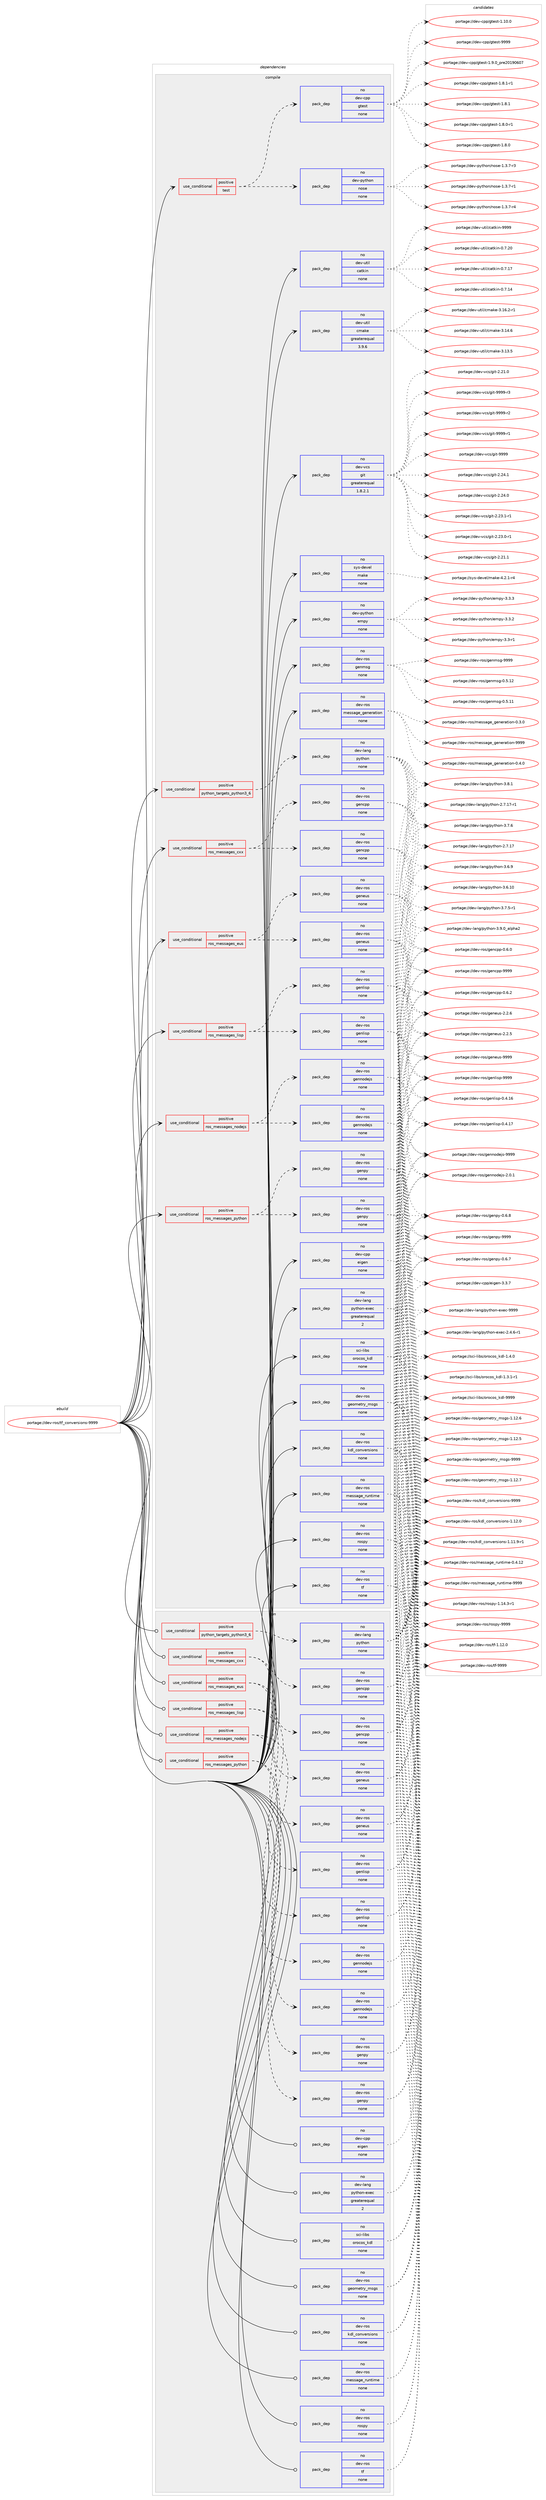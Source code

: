 digraph prolog {

# *************
# Graph options
# *************

newrank=true;
concentrate=true;
compound=true;
graph [rankdir=LR,fontname=Helvetica,fontsize=10,ranksep=1.5];#, ranksep=2.5, nodesep=0.2];
edge  [arrowhead=vee];
node  [fontname=Helvetica,fontsize=10];

# **********
# The ebuild
# **********

subgraph cluster_leftcol {
color=gray;
rank=same;
label=<<i>ebuild</i>>;
id [label="portage://dev-ros/tf_conversions-9999", color=red, width=4, href="../dev-ros/tf_conversions-9999.svg"];
}

# ****************
# The dependencies
# ****************

subgraph cluster_midcol {
color=gray;
label=<<i>dependencies</i>>;
subgraph cluster_compile {
fillcolor="#eeeeee";
style=filled;
label=<<i>compile</i>>;
subgraph cond95712 {
dependency374717 [label=<<TABLE BORDER="0" CELLBORDER="1" CELLSPACING="0" CELLPADDING="4"><TR><TD ROWSPAN="3" CELLPADDING="10">use_conditional</TD></TR><TR><TD>positive</TD></TR><TR><TD>python_targets_python3_6</TD></TR></TABLE>>, shape=none, color=red];
subgraph pack274152 {
dependency374718 [label=<<TABLE BORDER="0" CELLBORDER="1" CELLSPACING="0" CELLPADDING="4" WIDTH="220"><TR><TD ROWSPAN="6" CELLPADDING="30">pack_dep</TD></TR><TR><TD WIDTH="110">no</TD></TR><TR><TD>dev-lang</TD></TR><TR><TD>python</TD></TR><TR><TD>none</TD></TR><TR><TD></TD></TR></TABLE>>, shape=none, color=blue];
}
dependency374717:e -> dependency374718:w [weight=20,style="dashed",arrowhead="vee"];
}
id:e -> dependency374717:w [weight=20,style="solid",arrowhead="vee"];
subgraph cond95713 {
dependency374719 [label=<<TABLE BORDER="0" CELLBORDER="1" CELLSPACING="0" CELLPADDING="4"><TR><TD ROWSPAN="3" CELLPADDING="10">use_conditional</TD></TR><TR><TD>positive</TD></TR><TR><TD>ros_messages_cxx</TD></TR></TABLE>>, shape=none, color=red];
subgraph pack274153 {
dependency374720 [label=<<TABLE BORDER="0" CELLBORDER="1" CELLSPACING="0" CELLPADDING="4" WIDTH="220"><TR><TD ROWSPAN="6" CELLPADDING="30">pack_dep</TD></TR><TR><TD WIDTH="110">no</TD></TR><TR><TD>dev-ros</TD></TR><TR><TD>gencpp</TD></TR><TR><TD>none</TD></TR><TR><TD></TD></TR></TABLE>>, shape=none, color=blue];
}
dependency374719:e -> dependency374720:w [weight=20,style="dashed",arrowhead="vee"];
subgraph pack274154 {
dependency374721 [label=<<TABLE BORDER="0" CELLBORDER="1" CELLSPACING="0" CELLPADDING="4" WIDTH="220"><TR><TD ROWSPAN="6" CELLPADDING="30">pack_dep</TD></TR><TR><TD WIDTH="110">no</TD></TR><TR><TD>dev-ros</TD></TR><TR><TD>gencpp</TD></TR><TR><TD>none</TD></TR><TR><TD></TD></TR></TABLE>>, shape=none, color=blue];
}
dependency374719:e -> dependency374721:w [weight=20,style="dashed",arrowhead="vee"];
}
id:e -> dependency374719:w [weight=20,style="solid",arrowhead="vee"];
subgraph cond95714 {
dependency374722 [label=<<TABLE BORDER="0" CELLBORDER="1" CELLSPACING="0" CELLPADDING="4"><TR><TD ROWSPAN="3" CELLPADDING="10">use_conditional</TD></TR><TR><TD>positive</TD></TR><TR><TD>ros_messages_eus</TD></TR></TABLE>>, shape=none, color=red];
subgraph pack274155 {
dependency374723 [label=<<TABLE BORDER="0" CELLBORDER="1" CELLSPACING="0" CELLPADDING="4" WIDTH="220"><TR><TD ROWSPAN="6" CELLPADDING="30">pack_dep</TD></TR><TR><TD WIDTH="110">no</TD></TR><TR><TD>dev-ros</TD></TR><TR><TD>geneus</TD></TR><TR><TD>none</TD></TR><TR><TD></TD></TR></TABLE>>, shape=none, color=blue];
}
dependency374722:e -> dependency374723:w [weight=20,style="dashed",arrowhead="vee"];
subgraph pack274156 {
dependency374724 [label=<<TABLE BORDER="0" CELLBORDER="1" CELLSPACING="0" CELLPADDING="4" WIDTH="220"><TR><TD ROWSPAN="6" CELLPADDING="30">pack_dep</TD></TR><TR><TD WIDTH="110">no</TD></TR><TR><TD>dev-ros</TD></TR><TR><TD>geneus</TD></TR><TR><TD>none</TD></TR><TR><TD></TD></TR></TABLE>>, shape=none, color=blue];
}
dependency374722:e -> dependency374724:w [weight=20,style="dashed",arrowhead="vee"];
}
id:e -> dependency374722:w [weight=20,style="solid",arrowhead="vee"];
subgraph cond95715 {
dependency374725 [label=<<TABLE BORDER="0" CELLBORDER="1" CELLSPACING="0" CELLPADDING="4"><TR><TD ROWSPAN="3" CELLPADDING="10">use_conditional</TD></TR><TR><TD>positive</TD></TR><TR><TD>ros_messages_lisp</TD></TR></TABLE>>, shape=none, color=red];
subgraph pack274157 {
dependency374726 [label=<<TABLE BORDER="0" CELLBORDER="1" CELLSPACING="0" CELLPADDING="4" WIDTH="220"><TR><TD ROWSPAN="6" CELLPADDING="30">pack_dep</TD></TR><TR><TD WIDTH="110">no</TD></TR><TR><TD>dev-ros</TD></TR><TR><TD>genlisp</TD></TR><TR><TD>none</TD></TR><TR><TD></TD></TR></TABLE>>, shape=none, color=blue];
}
dependency374725:e -> dependency374726:w [weight=20,style="dashed",arrowhead="vee"];
subgraph pack274158 {
dependency374727 [label=<<TABLE BORDER="0" CELLBORDER="1" CELLSPACING="0" CELLPADDING="4" WIDTH="220"><TR><TD ROWSPAN="6" CELLPADDING="30">pack_dep</TD></TR><TR><TD WIDTH="110">no</TD></TR><TR><TD>dev-ros</TD></TR><TR><TD>genlisp</TD></TR><TR><TD>none</TD></TR><TR><TD></TD></TR></TABLE>>, shape=none, color=blue];
}
dependency374725:e -> dependency374727:w [weight=20,style="dashed",arrowhead="vee"];
}
id:e -> dependency374725:w [weight=20,style="solid",arrowhead="vee"];
subgraph cond95716 {
dependency374728 [label=<<TABLE BORDER="0" CELLBORDER="1" CELLSPACING="0" CELLPADDING="4"><TR><TD ROWSPAN="3" CELLPADDING="10">use_conditional</TD></TR><TR><TD>positive</TD></TR><TR><TD>ros_messages_nodejs</TD></TR></TABLE>>, shape=none, color=red];
subgraph pack274159 {
dependency374729 [label=<<TABLE BORDER="0" CELLBORDER="1" CELLSPACING="0" CELLPADDING="4" WIDTH="220"><TR><TD ROWSPAN="6" CELLPADDING="30">pack_dep</TD></TR><TR><TD WIDTH="110">no</TD></TR><TR><TD>dev-ros</TD></TR><TR><TD>gennodejs</TD></TR><TR><TD>none</TD></TR><TR><TD></TD></TR></TABLE>>, shape=none, color=blue];
}
dependency374728:e -> dependency374729:w [weight=20,style="dashed",arrowhead="vee"];
subgraph pack274160 {
dependency374730 [label=<<TABLE BORDER="0" CELLBORDER="1" CELLSPACING="0" CELLPADDING="4" WIDTH="220"><TR><TD ROWSPAN="6" CELLPADDING="30">pack_dep</TD></TR><TR><TD WIDTH="110">no</TD></TR><TR><TD>dev-ros</TD></TR><TR><TD>gennodejs</TD></TR><TR><TD>none</TD></TR><TR><TD></TD></TR></TABLE>>, shape=none, color=blue];
}
dependency374728:e -> dependency374730:w [weight=20,style="dashed",arrowhead="vee"];
}
id:e -> dependency374728:w [weight=20,style="solid",arrowhead="vee"];
subgraph cond95717 {
dependency374731 [label=<<TABLE BORDER="0" CELLBORDER="1" CELLSPACING="0" CELLPADDING="4"><TR><TD ROWSPAN="3" CELLPADDING="10">use_conditional</TD></TR><TR><TD>positive</TD></TR><TR><TD>ros_messages_python</TD></TR></TABLE>>, shape=none, color=red];
subgraph pack274161 {
dependency374732 [label=<<TABLE BORDER="0" CELLBORDER="1" CELLSPACING="0" CELLPADDING="4" WIDTH="220"><TR><TD ROWSPAN="6" CELLPADDING="30">pack_dep</TD></TR><TR><TD WIDTH="110">no</TD></TR><TR><TD>dev-ros</TD></TR><TR><TD>genpy</TD></TR><TR><TD>none</TD></TR><TR><TD></TD></TR></TABLE>>, shape=none, color=blue];
}
dependency374731:e -> dependency374732:w [weight=20,style="dashed",arrowhead="vee"];
subgraph pack274162 {
dependency374733 [label=<<TABLE BORDER="0" CELLBORDER="1" CELLSPACING="0" CELLPADDING="4" WIDTH="220"><TR><TD ROWSPAN="6" CELLPADDING="30">pack_dep</TD></TR><TR><TD WIDTH="110">no</TD></TR><TR><TD>dev-ros</TD></TR><TR><TD>genpy</TD></TR><TR><TD>none</TD></TR><TR><TD></TD></TR></TABLE>>, shape=none, color=blue];
}
dependency374731:e -> dependency374733:w [weight=20,style="dashed",arrowhead="vee"];
}
id:e -> dependency374731:w [weight=20,style="solid",arrowhead="vee"];
subgraph cond95718 {
dependency374734 [label=<<TABLE BORDER="0" CELLBORDER="1" CELLSPACING="0" CELLPADDING="4"><TR><TD ROWSPAN="3" CELLPADDING="10">use_conditional</TD></TR><TR><TD>positive</TD></TR><TR><TD>test</TD></TR></TABLE>>, shape=none, color=red];
subgraph pack274163 {
dependency374735 [label=<<TABLE BORDER="0" CELLBORDER="1" CELLSPACING="0" CELLPADDING="4" WIDTH="220"><TR><TD ROWSPAN="6" CELLPADDING="30">pack_dep</TD></TR><TR><TD WIDTH="110">no</TD></TR><TR><TD>dev-cpp</TD></TR><TR><TD>gtest</TD></TR><TR><TD>none</TD></TR><TR><TD></TD></TR></TABLE>>, shape=none, color=blue];
}
dependency374734:e -> dependency374735:w [weight=20,style="dashed",arrowhead="vee"];
subgraph pack274164 {
dependency374736 [label=<<TABLE BORDER="0" CELLBORDER="1" CELLSPACING="0" CELLPADDING="4" WIDTH="220"><TR><TD ROWSPAN="6" CELLPADDING="30">pack_dep</TD></TR><TR><TD WIDTH="110">no</TD></TR><TR><TD>dev-python</TD></TR><TR><TD>nose</TD></TR><TR><TD>none</TD></TR><TR><TD></TD></TR></TABLE>>, shape=none, color=blue];
}
dependency374734:e -> dependency374736:w [weight=20,style="dashed",arrowhead="vee"];
}
id:e -> dependency374734:w [weight=20,style="solid",arrowhead="vee"];
subgraph pack274165 {
dependency374737 [label=<<TABLE BORDER="0" CELLBORDER="1" CELLSPACING="0" CELLPADDING="4" WIDTH="220"><TR><TD ROWSPAN="6" CELLPADDING="30">pack_dep</TD></TR><TR><TD WIDTH="110">no</TD></TR><TR><TD>dev-cpp</TD></TR><TR><TD>eigen</TD></TR><TR><TD>none</TD></TR><TR><TD></TD></TR></TABLE>>, shape=none, color=blue];
}
id:e -> dependency374737:w [weight=20,style="solid",arrowhead="vee"];
subgraph pack274166 {
dependency374738 [label=<<TABLE BORDER="0" CELLBORDER="1" CELLSPACING="0" CELLPADDING="4" WIDTH="220"><TR><TD ROWSPAN="6" CELLPADDING="30">pack_dep</TD></TR><TR><TD WIDTH="110">no</TD></TR><TR><TD>dev-lang</TD></TR><TR><TD>python-exec</TD></TR><TR><TD>greaterequal</TD></TR><TR><TD>2</TD></TR></TABLE>>, shape=none, color=blue];
}
id:e -> dependency374738:w [weight=20,style="solid",arrowhead="vee"];
subgraph pack274167 {
dependency374739 [label=<<TABLE BORDER="0" CELLBORDER="1" CELLSPACING="0" CELLPADDING="4" WIDTH="220"><TR><TD ROWSPAN="6" CELLPADDING="30">pack_dep</TD></TR><TR><TD WIDTH="110">no</TD></TR><TR><TD>dev-python</TD></TR><TR><TD>empy</TD></TR><TR><TD>none</TD></TR><TR><TD></TD></TR></TABLE>>, shape=none, color=blue];
}
id:e -> dependency374739:w [weight=20,style="solid",arrowhead="vee"];
subgraph pack274168 {
dependency374740 [label=<<TABLE BORDER="0" CELLBORDER="1" CELLSPACING="0" CELLPADDING="4" WIDTH="220"><TR><TD ROWSPAN="6" CELLPADDING="30">pack_dep</TD></TR><TR><TD WIDTH="110">no</TD></TR><TR><TD>dev-ros</TD></TR><TR><TD>genmsg</TD></TR><TR><TD>none</TD></TR><TR><TD></TD></TR></TABLE>>, shape=none, color=blue];
}
id:e -> dependency374740:w [weight=20,style="solid",arrowhead="vee"];
subgraph pack274169 {
dependency374741 [label=<<TABLE BORDER="0" CELLBORDER="1" CELLSPACING="0" CELLPADDING="4" WIDTH="220"><TR><TD ROWSPAN="6" CELLPADDING="30">pack_dep</TD></TR><TR><TD WIDTH="110">no</TD></TR><TR><TD>dev-ros</TD></TR><TR><TD>geometry_msgs</TD></TR><TR><TD>none</TD></TR><TR><TD></TD></TR></TABLE>>, shape=none, color=blue];
}
id:e -> dependency374741:w [weight=20,style="solid",arrowhead="vee"];
subgraph pack274170 {
dependency374742 [label=<<TABLE BORDER="0" CELLBORDER="1" CELLSPACING="0" CELLPADDING="4" WIDTH="220"><TR><TD ROWSPAN="6" CELLPADDING="30">pack_dep</TD></TR><TR><TD WIDTH="110">no</TD></TR><TR><TD>dev-ros</TD></TR><TR><TD>kdl_conversions</TD></TR><TR><TD>none</TD></TR><TR><TD></TD></TR></TABLE>>, shape=none, color=blue];
}
id:e -> dependency374742:w [weight=20,style="solid",arrowhead="vee"];
subgraph pack274171 {
dependency374743 [label=<<TABLE BORDER="0" CELLBORDER="1" CELLSPACING="0" CELLPADDING="4" WIDTH="220"><TR><TD ROWSPAN="6" CELLPADDING="30">pack_dep</TD></TR><TR><TD WIDTH="110">no</TD></TR><TR><TD>dev-ros</TD></TR><TR><TD>message_generation</TD></TR><TR><TD>none</TD></TR><TR><TD></TD></TR></TABLE>>, shape=none, color=blue];
}
id:e -> dependency374743:w [weight=20,style="solid",arrowhead="vee"];
subgraph pack274172 {
dependency374744 [label=<<TABLE BORDER="0" CELLBORDER="1" CELLSPACING="0" CELLPADDING="4" WIDTH="220"><TR><TD ROWSPAN="6" CELLPADDING="30">pack_dep</TD></TR><TR><TD WIDTH="110">no</TD></TR><TR><TD>dev-ros</TD></TR><TR><TD>message_runtime</TD></TR><TR><TD>none</TD></TR><TR><TD></TD></TR></TABLE>>, shape=none, color=blue];
}
id:e -> dependency374744:w [weight=20,style="solid",arrowhead="vee"];
subgraph pack274173 {
dependency374745 [label=<<TABLE BORDER="0" CELLBORDER="1" CELLSPACING="0" CELLPADDING="4" WIDTH="220"><TR><TD ROWSPAN="6" CELLPADDING="30">pack_dep</TD></TR><TR><TD WIDTH="110">no</TD></TR><TR><TD>dev-ros</TD></TR><TR><TD>rospy</TD></TR><TR><TD>none</TD></TR><TR><TD></TD></TR></TABLE>>, shape=none, color=blue];
}
id:e -> dependency374745:w [weight=20,style="solid",arrowhead="vee"];
subgraph pack274174 {
dependency374746 [label=<<TABLE BORDER="0" CELLBORDER="1" CELLSPACING="0" CELLPADDING="4" WIDTH="220"><TR><TD ROWSPAN="6" CELLPADDING="30">pack_dep</TD></TR><TR><TD WIDTH="110">no</TD></TR><TR><TD>dev-ros</TD></TR><TR><TD>tf</TD></TR><TR><TD>none</TD></TR><TR><TD></TD></TR></TABLE>>, shape=none, color=blue];
}
id:e -> dependency374746:w [weight=20,style="solid",arrowhead="vee"];
subgraph pack274175 {
dependency374747 [label=<<TABLE BORDER="0" CELLBORDER="1" CELLSPACING="0" CELLPADDING="4" WIDTH="220"><TR><TD ROWSPAN="6" CELLPADDING="30">pack_dep</TD></TR><TR><TD WIDTH="110">no</TD></TR><TR><TD>dev-util</TD></TR><TR><TD>catkin</TD></TR><TR><TD>none</TD></TR><TR><TD></TD></TR></TABLE>>, shape=none, color=blue];
}
id:e -> dependency374747:w [weight=20,style="solid",arrowhead="vee"];
subgraph pack274176 {
dependency374748 [label=<<TABLE BORDER="0" CELLBORDER="1" CELLSPACING="0" CELLPADDING="4" WIDTH="220"><TR><TD ROWSPAN="6" CELLPADDING="30">pack_dep</TD></TR><TR><TD WIDTH="110">no</TD></TR><TR><TD>dev-util</TD></TR><TR><TD>cmake</TD></TR><TR><TD>greaterequal</TD></TR><TR><TD>3.9.6</TD></TR></TABLE>>, shape=none, color=blue];
}
id:e -> dependency374748:w [weight=20,style="solid",arrowhead="vee"];
subgraph pack274177 {
dependency374749 [label=<<TABLE BORDER="0" CELLBORDER="1" CELLSPACING="0" CELLPADDING="4" WIDTH="220"><TR><TD ROWSPAN="6" CELLPADDING="30">pack_dep</TD></TR><TR><TD WIDTH="110">no</TD></TR><TR><TD>dev-vcs</TD></TR><TR><TD>git</TD></TR><TR><TD>greaterequal</TD></TR><TR><TD>1.8.2.1</TD></TR></TABLE>>, shape=none, color=blue];
}
id:e -> dependency374749:w [weight=20,style="solid",arrowhead="vee"];
subgraph pack274178 {
dependency374750 [label=<<TABLE BORDER="0" CELLBORDER="1" CELLSPACING="0" CELLPADDING="4" WIDTH="220"><TR><TD ROWSPAN="6" CELLPADDING="30">pack_dep</TD></TR><TR><TD WIDTH="110">no</TD></TR><TR><TD>sci-libs</TD></TR><TR><TD>orocos_kdl</TD></TR><TR><TD>none</TD></TR><TR><TD></TD></TR></TABLE>>, shape=none, color=blue];
}
id:e -> dependency374750:w [weight=20,style="solid",arrowhead="vee"];
subgraph pack274179 {
dependency374751 [label=<<TABLE BORDER="0" CELLBORDER="1" CELLSPACING="0" CELLPADDING="4" WIDTH="220"><TR><TD ROWSPAN="6" CELLPADDING="30">pack_dep</TD></TR><TR><TD WIDTH="110">no</TD></TR><TR><TD>sys-devel</TD></TR><TR><TD>make</TD></TR><TR><TD>none</TD></TR><TR><TD></TD></TR></TABLE>>, shape=none, color=blue];
}
id:e -> dependency374751:w [weight=20,style="solid",arrowhead="vee"];
}
subgraph cluster_compileandrun {
fillcolor="#eeeeee";
style=filled;
label=<<i>compile and run</i>>;
}
subgraph cluster_run {
fillcolor="#eeeeee";
style=filled;
label=<<i>run</i>>;
subgraph cond95719 {
dependency374752 [label=<<TABLE BORDER="0" CELLBORDER="1" CELLSPACING="0" CELLPADDING="4"><TR><TD ROWSPAN="3" CELLPADDING="10">use_conditional</TD></TR><TR><TD>positive</TD></TR><TR><TD>python_targets_python3_6</TD></TR></TABLE>>, shape=none, color=red];
subgraph pack274180 {
dependency374753 [label=<<TABLE BORDER="0" CELLBORDER="1" CELLSPACING="0" CELLPADDING="4" WIDTH="220"><TR><TD ROWSPAN="6" CELLPADDING="30">pack_dep</TD></TR><TR><TD WIDTH="110">no</TD></TR><TR><TD>dev-lang</TD></TR><TR><TD>python</TD></TR><TR><TD>none</TD></TR><TR><TD></TD></TR></TABLE>>, shape=none, color=blue];
}
dependency374752:e -> dependency374753:w [weight=20,style="dashed",arrowhead="vee"];
}
id:e -> dependency374752:w [weight=20,style="solid",arrowhead="odot"];
subgraph cond95720 {
dependency374754 [label=<<TABLE BORDER="0" CELLBORDER="1" CELLSPACING="0" CELLPADDING="4"><TR><TD ROWSPAN="3" CELLPADDING="10">use_conditional</TD></TR><TR><TD>positive</TD></TR><TR><TD>ros_messages_cxx</TD></TR></TABLE>>, shape=none, color=red];
subgraph pack274181 {
dependency374755 [label=<<TABLE BORDER="0" CELLBORDER="1" CELLSPACING="0" CELLPADDING="4" WIDTH="220"><TR><TD ROWSPAN="6" CELLPADDING="30">pack_dep</TD></TR><TR><TD WIDTH="110">no</TD></TR><TR><TD>dev-ros</TD></TR><TR><TD>gencpp</TD></TR><TR><TD>none</TD></TR><TR><TD></TD></TR></TABLE>>, shape=none, color=blue];
}
dependency374754:e -> dependency374755:w [weight=20,style="dashed",arrowhead="vee"];
subgraph pack274182 {
dependency374756 [label=<<TABLE BORDER="0" CELLBORDER="1" CELLSPACING="0" CELLPADDING="4" WIDTH="220"><TR><TD ROWSPAN="6" CELLPADDING="30">pack_dep</TD></TR><TR><TD WIDTH="110">no</TD></TR><TR><TD>dev-ros</TD></TR><TR><TD>gencpp</TD></TR><TR><TD>none</TD></TR><TR><TD></TD></TR></TABLE>>, shape=none, color=blue];
}
dependency374754:e -> dependency374756:w [weight=20,style="dashed",arrowhead="vee"];
}
id:e -> dependency374754:w [weight=20,style="solid",arrowhead="odot"];
subgraph cond95721 {
dependency374757 [label=<<TABLE BORDER="0" CELLBORDER="1" CELLSPACING="0" CELLPADDING="4"><TR><TD ROWSPAN="3" CELLPADDING="10">use_conditional</TD></TR><TR><TD>positive</TD></TR><TR><TD>ros_messages_eus</TD></TR></TABLE>>, shape=none, color=red];
subgraph pack274183 {
dependency374758 [label=<<TABLE BORDER="0" CELLBORDER="1" CELLSPACING="0" CELLPADDING="4" WIDTH="220"><TR><TD ROWSPAN="6" CELLPADDING="30">pack_dep</TD></TR><TR><TD WIDTH="110">no</TD></TR><TR><TD>dev-ros</TD></TR><TR><TD>geneus</TD></TR><TR><TD>none</TD></TR><TR><TD></TD></TR></TABLE>>, shape=none, color=blue];
}
dependency374757:e -> dependency374758:w [weight=20,style="dashed",arrowhead="vee"];
subgraph pack274184 {
dependency374759 [label=<<TABLE BORDER="0" CELLBORDER="1" CELLSPACING="0" CELLPADDING="4" WIDTH="220"><TR><TD ROWSPAN="6" CELLPADDING="30">pack_dep</TD></TR><TR><TD WIDTH="110">no</TD></TR><TR><TD>dev-ros</TD></TR><TR><TD>geneus</TD></TR><TR><TD>none</TD></TR><TR><TD></TD></TR></TABLE>>, shape=none, color=blue];
}
dependency374757:e -> dependency374759:w [weight=20,style="dashed",arrowhead="vee"];
}
id:e -> dependency374757:w [weight=20,style="solid",arrowhead="odot"];
subgraph cond95722 {
dependency374760 [label=<<TABLE BORDER="0" CELLBORDER="1" CELLSPACING="0" CELLPADDING="4"><TR><TD ROWSPAN="3" CELLPADDING="10">use_conditional</TD></TR><TR><TD>positive</TD></TR><TR><TD>ros_messages_lisp</TD></TR></TABLE>>, shape=none, color=red];
subgraph pack274185 {
dependency374761 [label=<<TABLE BORDER="0" CELLBORDER="1" CELLSPACING="0" CELLPADDING="4" WIDTH="220"><TR><TD ROWSPAN="6" CELLPADDING="30">pack_dep</TD></TR><TR><TD WIDTH="110">no</TD></TR><TR><TD>dev-ros</TD></TR><TR><TD>genlisp</TD></TR><TR><TD>none</TD></TR><TR><TD></TD></TR></TABLE>>, shape=none, color=blue];
}
dependency374760:e -> dependency374761:w [weight=20,style="dashed",arrowhead="vee"];
subgraph pack274186 {
dependency374762 [label=<<TABLE BORDER="0" CELLBORDER="1" CELLSPACING="0" CELLPADDING="4" WIDTH="220"><TR><TD ROWSPAN="6" CELLPADDING="30">pack_dep</TD></TR><TR><TD WIDTH="110">no</TD></TR><TR><TD>dev-ros</TD></TR><TR><TD>genlisp</TD></TR><TR><TD>none</TD></TR><TR><TD></TD></TR></TABLE>>, shape=none, color=blue];
}
dependency374760:e -> dependency374762:w [weight=20,style="dashed",arrowhead="vee"];
}
id:e -> dependency374760:w [weight=20,style="solid",arrowhead="odot"];
subgraph cond95723 {
dependency374763 [label=<<TABLE BORDER="0" CELLBORDER="1" CELLSPACING="0" CELLPADDING="4"><TR><TD ROWSPAN="3" CELLPADDING="10">use_conditional</TD></TR><TR><TD>positive</TD></TR><TR><TD>ros_messages_nodejs</TD></TR></TABLE>>, shape=none, color=red];
subgraph pack274187 {
dependency374764 [label=<<TABLE BORDER="0" CELLBORDER="1" CELLSPACING="0" CELLPADDING="4" WIDTH="220"><TR><TD ROWSPAN="6" CELLPADDING="30">pack_dep</TD></TR><TR><TD WIDTH="110">no</TD></TR><TR><TD>dev-ros</TD></TR><TR><TD>gennodejs</TD></TR><TR><TD>none</TD></TR><TR><TD></TD></TR></TABLE>>, shape=none, color=blue];
}
dependency374763:e -> dependency374764:w [weight=20,style="dashed",arrowhead="vee"];
subgraph pack274188 {
dependency374765 [label=<<TABLE BORDER="0" CELLBORDER="1" CELLSPACING="0" CELLPADDING="4" WIDTH="220"><TR><TD ROWSPAN="6" CELLPADDING="30">pack_dep</TD></TR><TR><TD WIDTH="110">no</TD></TR><TR><TD>dev-ros</TD></TR><TR><TD>gennodejs</TD></TR><TR><TD>none</TD></TR><TR><TD></TD></TR></TABLE>>, shape=none, color=blue];
}
dependency374763:e -> dependency374765:w [weight=20,style="dashed",arrowhead="vee"];
}
id:e -> dependency374763:w [weight=20,style="solid",arrowhead="odot"];
subgraph cond95724 {
dependency374766 [label=<<TABLE BORDER="0" CELLBORDER="1" CELLSPACING="0" CELLPADDING="4"><TR><TD ROWSPAN="3" CELLPADDING="10">use_conditional</TD></TR><TR><TD>positive</TD></TR><TR><TD>ros_messages_python</TD></TR></TABLE>>, shape=none, color=red];
subgraph pack274189 {
dependency374767 [label=<<TABLE BORDER="0" CELLBORDER="1" CELLSPACING="0" CELLPADDING="4" WIDTH="220"><TR><TD ROWSPAN="6" CELLPADDING="30">pack_dep</TD></TR><TR><TD WIDTH="110">no</TD></TR><TR><TD>dev-ros</TD></TR><TR><TD>genpy</TD></TR><TR><TD>none</TD></TR><TR><TD></TD></TR></TABLE>>, shape=none, color=blue];
}
dependency374766:e -> dependency374767:w [weight=20,style="dashed",arrowhead="vee"];
subgraph pack274190 {
dependency374768 [label=<<TABLE BORDER="0" CELLBORDER="1" CELLSPACING="0" CELLPADDING="4" WIDTH="220"><TR><TD ROWSPAN="6" CELLPADDING="30">pack_dep</TD></TR><TR><TD WIDTH="110">no</TD></TR><TR><TD>dev-ros</TD></TR><TR><TD>genpy</TD></TR><TR><TD>none</TD></TR><TR><TD></TD></TR></TABLE>>, shape=none, color=blue];
}
dependency374766:e -> dependency374768:w [weight=20,style="dashed",arrowhead="vee"];
}
id:e -> dependency374766:w [weight=20,style="solid",arrowhead="odot"];
subgraph pack274191 {
dependency374769 [label=<<TABLE BORDER="0" CELLBORDER="1" CELLSPACING="0" CELLPADDING="4" WIDTH="220"><TR><TD ROWSPAN="6" CELLPADDING="30">pack_dep</TD></TR><TR><TD WIDTH="110">no</TD></TR><TR><TD>dev-cpp</TD></TR><TR><TD>eigen</TD></TR><TR><TD>none</TD></TR><TR><TD></TD></TR></TABLE>>, shape=none, color=blue];
}
id:e -> dependency374769:w [weight=20,style="solid",arrowhead="odot"];
subgraph pack274192 {
dependency374770 [label=<<TABLE BORDER="0" CELLBORDER="1" CELLSPACING="0" CELLPADDING="4" WIDTH="220"><TR><TD ROWSPAN="6" CELLPADDING="30">pack_dep</TD></TR><TR><TD WIDTH="110">no</TD></TR><TR><TD>dev-lang</TD></TR><TR><TD>python-exec</TD></TR><TR><TD>greaterequal</TD></TR><TR><TD>2</TD></TR></TABLE>>, shape=none, color=blue];
}
id:e -> dependency374770:w [weight=20,style="solid",arrowhead="odot"];
subgraph pack274193 {
dependency374771 [label=<<TABLE BORDER="0" CELLBORDER="1" CELLSPACING="0" CELLPADDING="4" WIDTH="220"><TR><TD ROWSPAN="6" CELLPADDING="30">pack_dep</TD></TR><TR><TD WIDTH="110">no</TD></TR><TR><TD>dev-ros</TD></TR><TR><TD>geometry_msgs</TD></TR><TR><TD>none</TD></TR><TR><TD></TD></TR></TABLE>>, shape=none, color=blue];
}
id:e -> dependency374771:w [weight=20,style="solid",arrowhead="odot"];
subgraph pack274194 {
dependency374772 [label=<<TABLE BORDER="0" CELLBORDER="1" CELLSPACING="0" CELLPADDING="4" WIDTH="220"><TR><TD ROWSPAN="6" CELLPADDING="30">pack_dep</TD></TR><TR><TD WIDTH="110">no</TD></TR><TR><TD>dev-ros</TD></TR><TR><TD>kdl_conversions</TD></TR><TR><TD>none</TD></TR><TR><TD></TD></TR></TABLE>>, shape=none, color=blue];
}
id:e -> dependency374772:w [weight=20,style="solid",arrowhead="odot"];
subgraph pack274195 {
dependency374773 [label=<<TABLE BORDER="0" CELLBORDER="1" CELLSPACING="0" CELLPADDING="4" WIDTH="220"><TR><TD ROWSPAN="6" CELLPADDING="30">pack_dep</TD></TR><TR><TD WIDTH="110">no</TD></TR><TR><TD>dev-ros</TD></TR><TR><TD>message_runtime</TD></TR><TR><TD>none</TD></TR><TR><TD></TD></TR></TABLE>>, shape=none, color=blue];
}
id:e -> dependency374773:w [weight=20,style="solid",arrowhead="odot"];
subgraph pack274196 {
dependency374774 [label=<<TABLE BORDER="0" CELLBORDER="1" CELLSPACING="0" CELLPADDING="4" WIDTH="220"><TR><TD ROWSPAN="6" CELLPADDING="30">pack_dep</TD></TR><TR><TD WIDTH="110">no</TD></TR><TR><TD>dev-ros</TD></TR><TR><TD>rospy</TD></TR><TR><TD>none</TD></TR><TR><TD></TD></TR></TABLE>>, shape=none, color=blue];
}
id:e -> dependency374774:w [weight=20,style="solid",arrowhead="odot"];
subgraph pack274197 {
dependency374775 [label=<<TABLE BORDER="0" CELLBORDER="1" CELLSPACING="0" CELLPADDING="4" WIDTH="220"><TR><TD ROWSPAN="6" CELLPADDING="30">pack_dep</TD></TR><TR><TD WIDTH="110">no</TD></TR><TR><TD>dev-ros</TD></TR><TR><TD>tf</TD></TR><TR><TD>none</TD></TR><TR><TD></TD></TR></TABLE>>, shape=none, color=blue];
}
id:e -> dependency374775:w [weight=20,style="solid",arrowhead="odot"];
subgraph pack274198 {
dependency374776 [label=<<TABLE BORDER="0" CELLBORDER="1" CELLSPACING="0" CELLPADDING="4" WIDTH="220"><TR><TD ROWSPAN="6" CELLPADDING="30">pack_dep</TD></TR><TR><TD WIDTH="110">no</TD></TR><TR><TD>sci-libs</TD></TR><TR><TD>orocos_kdl</TD></TR><TR><TD>none</TD></TR><TR><TD></TD></TR></TABLE>>, shape=none, color=blue];
}
id:e -> dependency374776:w [weight=20,style="solid",arrowhead="odot"];
}
}

# **************
# The candidates
# **************

subgraph cluster_choices {
rank=same;
color=gray;
label=<<i>candidates</i>>;

subgraph choice274152 {
color=black;
nodesep=1;
choice10010111845108971101034711212111610411111045514657464895971081121049750 [label="portage://dev-lang/python-3.9.0_alpha2", color=red, width=4,href="../dev-lang/python-3.9.0_alpha2.svg"];
choice100101118451089711010347112121116104111110455146564649 [label="portage://dev-lang/python-3.8.1", color=red, width=4,href="../dev-lang/python-3.8.1.svg"];
choice100101118451089711010347112121116104111110455146554654 [label="portage://dev-lang/python-3.7.6", color=red, width=4,href="../dev-lang/python-3.7.6.svg"];
choice1001011184510897110103471121211161041111104551465546534511449 [label="portage://dev-lang/python-3.7.5-r1", color=red, width=4,href="../dev-lang/python-3.7.5-r1.svg"];
choice100101118451089711010347112121116104111110455146544657 [label="portage://dev-lang/python-3.6.9", color=red, width=4,href="../dev-lang/python-3.6.9.svg"];
choice10010111845108971101034711212111610411111045514654464948 [label="portage://dev-lang/python-3.6.10", color=red, width=4,href="../dev-lang/python-3.6.10.svg"];
choice100101118451089711010347112121116104111110455046554649554511449 [label="portage://dev-lang/python-2.7.17-r1", color=red, width=4,href="../dev-lang/python-2.7.17-r1.svg"];
choice10010111845108971101034711212111610411111045504655464955 [label="portage://dev-lang/python-2.7.17", color=red, width=4,href="../dev-lang/python-2.7.17.svg"];
dependency374718:e -> choice10010111845108971101034711212111610411111045514657464895971081121049750:w [style=dotted,weight="100"];
dependency374718:e -> choice100101118451089711010347112121116104111110455146564649:w [style=dotted,weight="100"];
dependency374718:e -> choice100101118451089711010347112121116104111110455146554654:w [style=dotted,weight="100"];
dependency374718:e -> choice1001011184510897110103471121211161041111104551465546534511449:w [style=dotted,weight="100"];
dependency374718:e -> choice100101118451089711010347112121116104111110455146544657:w [style=dotted,weight="100"];
dependency374718:e -> choice10010111845108971101034711212111610411111045514654464948:w [style=dotted,weight="100"];
dependency374718:e -> choice100101118451089711010347112121116104111110455046554649554511449:w [style=dotted,weight="100"];
dependency374718:e -> choice10010111845108971101034711212111610411111045504655464955:w [style=dotted,weight="100"];
}
subgraph choice274153 {
color=black;
nodesep=1;
choice1001011184511411111547103101110991121124557575757 [label="portage://dev-ros/gencpp-9999", color=red, width=4,href="../dev-ros/gencpp-9999.svg"];
choice100101118451141111154710310111099112112454846544650 [label="portage://dev-ros/gencpp-0.6.2", color=red, width=4,href="../dev-ros/gencpp-0.6.2.svg"];
choice100101118451141111154710310111099112112454846544648 [label="portage://dev-ros/gencpp-0.6.0", color=red, width=4,href="../dev-ros/gencpp-0.6.0.svg"];
dependency374720:e -> choice1001011184511411111547103101110991121124557575757:w [style=dotted,weight="100"];
dependency374720:e -> choice100101118451141111154710310111099112112454846544650:w [style=dotted,weight="100"];
dependency374720:e -> choice100101118451141111154710310111099112112454846544648:w [style=dotted,weight="100"];
}
subgraph choice274154 {
color=black;
nodesep=1;
choice1001011184511411111547103101110991121124557575757 [label="portage://dev-ros/gencpp-9999", color=red, width=4,href="../dev-ros/gencpp-9999.svg"];
choice100101118451141111154710310111099112112454846544650 [label="portage://dev-ros/gencpp-0.6.2", color=red, width=4,href="../dev-ros/gencpp-0.6.2.svg"];
choice100101118451141111154710310111099112112454846544648 [label="portage://dev-ros/gencpp-0.6.0", color=red, width=4,href="../dev-ros/gencpp-0.6.0.svg"];
dependency374721:e -> choice1001011184511411111547103101110991121124557575757:w [style=dotted,weight="100"];
dependency374721:e -> choice100101118451141111154710310111099112112454846544650:w [style=dotted,weight="100"];
dependency374721:e -> choice100101118451141111154710310111099112112454846544648:w [style=dotted,weight="100"];
}
subgraph choice274155 {
color=black;
nodesep=1;
choice10010111845114111115471031011101011171154557575757 [label="portage://dev-ros/geneus-9999", color=red, width=4,href="../dev-ros/geneus-9999.svg"];
choice1001011184511411111547103101110101117115455046504654 [label="portage://dev-ros/geneus-2.2.6", color=red, width=4,href="../dev-ros/geneus-2.2.6.svg"];
choice1001011184511411111547103101110101117115455046504653 [label="portage://dev-ros/geneus-2.2.5", color=red, width=4,href="../dev-ros/geneus-2.2.5.svg"];
dependency374723:e -> choice10010111845114111115471031011101011171154557575757:w [style=dotted,weight="100"];
dependency374723:e -> choice1001011184511411111547103101110101117115455046504654:w [style=dotted,weight="100"];
dependency374723:e -> choice1001011184511411111547103101110101117115455046504653:w [style=dotted,weight="100"];
}
subgraph choice274156 {
color=black;
nodesep=1;
choice10010111845114111115471031011101011171154557575757 [label="portage://dev-ros/geneus-9999", color=red, width=4,href="../dev-ros/geneus-9999.svg"];
choice1001011184511411111547103101110101117115455046504654 [label="portage://dev-ros/geneus-2.2.6", color=red, width=4,href="../dev-ros/geneus-2.2.6.svg"];
choice1001011184511411111547103101110101117115455046504653 [label="portage://dev-ros/geneus-2.2.5", color=red, width=4,href="../dev-ros/geneus-2.2.5.svg"];
dependency374724:e -> choice10010111845114111115471031011101011171154557575757:w [style=dotted,weight="100"];
dependency374724:e -> choice1001011184511411111547103101110101117115455046504654:w [style=dotted,weight="100"];
dependency374724:e -> choice1001011184511411111547103101110101117115455046504653:w [style=dotted,weight="100"];
}
subgraph choice274157 {
color=black;
nodesep=1;
choice10010111845114111115471031011101081051151124557575757 [label="portage://dev-ros/genlisp-9999", color=red, width=4,href="../dev-ros/genlisp-9999.svg"];
choice100101118451141111154710310111010810511511245484652464955 [label="portage://dev-ros/genlisp-0.4.17", color=red, width=4,href="../dev-ros/genlisp-0.4.17.svg"];
choice100101118451141111154710310111010810511511245484652464954 [label="portage://dev-ros/genlisp-0.4.16", color=red, width=4,href="../dev-ros/genlisp-0.4.16.svg"];
dependency374726:e -> choice10010111845114111115471031011101081051151124557575757:w [style=dotted,weight="100"];
dependency374726:e -> choice100101118451141111154710310111010810511511245484652464955:w [style=dotted,weight="100"];
dependency374726:e -> choice100101118451141111154710310111010810511511245484652464954:w [style=dotted,weight="100"];
}
subgraph choice274158 {
color=black;
nodesep=1;
choice10010111845114111115471031011101081051151124557575757 [label="portage://dev-ros/genlisp-9999", color=red, width=4,href="../dev-ros/genlisp-9999.svg"];
choice100101118451141111154710310111010810511511245484652464955 [label="portage://dev-ros/genlisp-0.4.17", color=red, width=4,href="../dev-ros/genlisp-0.4.17.svg"];
choice100101118451141111154710310111010810511511245484652464954 [label="portage://dev-ros/genlisp-0.4.16", color=red, width=4,href="../dev-ros/genlisp-0.4.16.svg"];
dependency374727:e -> choice10010111845114111115471031011101081051151124557575757:w [style=dotted,weight="100"];
dependency374727:e -> choice100101118451141111154710310111010810511511245484652464955:w [style=dotted,weight="100"];
dependency374727:e -> choice100101118451141111154710310111010810511511245484652464954:w [style=dotted,weight="100"];
}
subgraph choice274159 {
color=black;
nodesep=1;
choice10010111845114111115471031011101101111001011061154557575757 [label="portage://dev-ros/gennodejs-9999", color=red, width=4,href="../dev-ros/gennodejs-9999.svg"];
choice1001011184511411111547103101110110111100101106115455046484649 [label="portage://dev-ros/gennodejs-2.0.1", color=red, width=4,href="../dev-ros/gennodejs-2.0.1.svg"];
dependency374729:e -> choice10010111845114111115471031011101101111001011061154557575757:w [style=dotted,weight="100"];
dependency374729:e -> choice1001011184511411111547103101110110111100101106115455046484649:w [style=dotted,weight="100"];
}
subgraph choice274160 {
color=black;
nodesep=1;
choice10010111845114111115471031011101101111001011061154557575757 [label="portage://dev-ros/gennodejs-9999", color=red, width=4,href="../dev-ros/gennodejs-9999.svg"];
choice1001011184511411111547103101110110111100101106115455046484649 [label="portage://dev-ros/gennodejs-2.0.1", color=red, width=4,href="../dev-ros/gennodejs-2.0.1.svg"];
dependency374730:e -> choice10010111845114111115471031011101101111001011061154557575757:w [style=dotted,weight="100"];
dependency374730:e -> choice1001011184511411111547103101110110111100101106115455046484649:w [style=dotted,weight="100"];
}
subgraph choice274161 {
color=black;
nodesep=1;
choice10010111845114111115471031011101121214557575757 [label="portage://dev-ros/genpy-9999", color=red, width=4,href="../dev-ros/genpy-9999.svg"];
choice1001011184511411111547103101110112121454846544656 [label="portage://dev-ros/genpy-0.6.8", color=red, width=4,href="../dev-ros/genpy-0.6.8.svg"];
choice1001011184511411111547103101110112121454846544655 [label="portage://dev-ros/genpy-0.6.7", color=red, width=4,href="../dev-ros/genpy-0.6.7.svg"];
dependency374732:e -> choice10010111845114111115471031011101121214557575757:w [style=dotted,weight="100"];
dependency374732:e -> choice1001011184511411111547103101110112121454846544656:w [style=dotted,weight="100"];
dependency374732:e -> choice1001011184511411111547103101110112121454846544655:w [style=dotted,weight="100"];
}
subgraph choice274162 {
color=black;
nodesep=1;
choice10010111845114111115471031011101121214557575757 [label="portage://dev-ros/genpy-9999", color=red, width=4,href="../dev-ros/genpy-9999.svg"];
choice1001011184511411111547103101110112121454846544656 [label="portage://dev-ros/genpy-0.6.8", color=red, width=4,href="../dev-ros/genpy-0.6.8.svg"];
choice1001011184511411111547103101110112121454846544655 [label="portage://dev-ros/genpy-0.6.7", color=red, width=4,href="../dev-ros/genpy-0.6.7.svg"];
dependency374733:e -> choice10010111845114111115471031011101121214557575757:w [style=dotted,weight="100"];
dependency374733:e -> choice1001011184511411111547103101110112121454846544656:w [style=dotted,weight="100"];
dependency374733:e -> choice1001011184511411111547103101110112121454846544655:w [style=dotted,weight="100"];
}
subgraph choice274163 {
color=black;
nodesep=1;
choice1001011184599112112471031161011151164557575757 [label="portage://dev-cpp/gtest-9999", color=red, width=4,href="../dev-cpp/gtest-9999.svg"];
choice100101118459911211247103116101115116454946574648951121141015048495748544855 [label="portage://dev-cpp/gtest-1.9.0_pre20190607", color=red, width=4,href="../dev-cpp/gtest-1.9.0_pre20190607.svg"];
choice1001011184599112112471031161011151164549465646494511449 [label="portage://dev-cpp/gtest-1.8.1-r1", color=red, width=4,href="../dev-cpp/gtest-1.8.1-r1.svg"];
choice100101118459911211247103116101115116454946564649 [label="portage://dev-cpp/gtest-1.8.1", color=red, width=4,href="../dev-cpp/gtest-1.8.1.svg"];
choice1001011184599112112471031161011151164549465646484511449 [label="portage://dev-cpp/gtest-1.8.0-r1", color=red, width=4,href="../dev-cpp/gtest-1.8.0-r1.svg"];
choice100101118459911211247103116101115116454946564648 [label="portage://dev-cpp/gtest-1.8.0", color=red, width=4,href="../dev-cpp/gtest-1.8.0.svg"];
choice10010111845991121124710311610111511645494649484648 [label="portage://dev-cpp/gtest-1.10.0", color=red, width=4,href="../dev-cpp/gtest-1.10.0.svg"];
dependency374735:e -> choice1001011184599112112471031161011151164557575757:w [style=dotted,weight="100"];
dependency374735:e -> choice100101118459911211247103116101115116454946574648951121141015048495748544855:w [style=dotted,weight="100"];
dependency374735:e -> choice1001011184599112112471031161011151164549465646494511449:w [style=dotted,weight="100"];
dependency374735:e -> choice100101118459911211247103116101115116454946564649:w [style=dotted,weight="100"];
dependency374735:e -> choice1001011184599112112471031161011151164549465646484511449:w [style=dotted,weight="100"];
dependency374735:e -> choice100101118459911211247103116101115116454946564648:w [style=dotted,weight="100"];
dependency374735:e -> choice10010111845991121124710311610111511645494649484648:w [style=dotted,weight="100"];
}
subgraph choice274164 {
color=black;
nodesep=1;
choice10010111845112121116104111110471101111151014549465146554511452 [label="portage://dev-python/nose-1.3.7-r4", color=red, width=4,href="../dev-python/nose-1.3.7-r4.svg"];
choice10010111845112121116104111110471101111151014549465146554511451 [label="portage://dev-python/nose-1.3.7-r3", color=red, width=4,href="../dev-python/nose-1.3.7-r3.svg"];
choice10010111845112121116104111110471101111151014549465146554511449 [label="portage://dev-python/nose-1.3.7-r1", color=red, width=4,href="../dev-python/nose-1.3.7-r1.svg"];
dependency374736:e -> choice10010111845112121116104111110471101111151014549465146554511452:w [style=dotted,weight="100"];
dependency374736:e -> choice10010111845112121116104111110471101111151014549465146554511451:w [style=dotted,weight="100"];
dependency374736:e -> choice10010111845112121116104111110471101111151014549465146554511449:w [style=dotted,weight="100"];
}
subgraph choice274165 {
color=black;
nodesep=1;
choice100101118459911211247101105103101110455146514655 [label="portage://dev-cpp/eigen-3.3.7", color=red, width=4,href="../dev-cpp/eigen-3.3.7.svg"];
dependency374737:e -> choice100101118459911211247101105103101110455146514655:w [style=dotted,weight="100"];
}
subgraph choice274166 {
color=black;
nodesep=1;
choice10010111845108971101034711212111610411111045101120101994557575757 [label="portage://dev-lang/python-exec-9999", color=red, width=4,href="../dev-lang/python-exec-9999.svg"];
choice10010111845108971101034711212111610411111045101120101994550465246544511449 [label="portage://dev-lang/python-exec-2.4.6-r1", color=red, width=4,href="../dev-lang/python-exec-2.4.6-r1.svg"];
dependency374738:e -> choice10010111845108971101034711212111610411111045101120101994557575757:w [style=dotted,weight="100"];
dependency374738:e -> choice10010111845108971101034711212111610411111045101120101994550465246544511449:w [style=dotted,weight="100"];
}
subgraph choice274167 {
color=black;
nodesep=1;
choice1001011184511212111610411111047101109112121455146514651 [label="portage://dev-python/empy-3.3.3", color=red, width=4,href="../dev-python/empy-3.3.3.svg"];
choice1001011184511212111610411111047101109112121455146514650 [label="portage://dev-python/empy-3.3.2", color=red, width=4,href="../dev-python/empy-3.3.2.svg"];
choice1001011184511212111610411111047101109112121455146514511449 [label="portage://dev-python/empy-3.3-r1", color=red, width=4,href="../dev-python/empy-3.3-r1.svg"];
dependency374739:e -> choice1001011184511212111610411111047101109112121455146514651:w [style=dotted,weight="100"];
dependency374739:e -> choice1001011184511212111610411111047101109112121455146514650:w [style=dotted,weight="100"];
dependency374739:e -> choice1001011184511212111610411111047101109112121455146514511449:w [style=dotted,weight="100"];
}
subgraph choice274168 {
color=black;
nodesep=1;
choice10010111845114111115471031011101091151034557575757 [label="portage://dev-ros/genmsg-9999", color=red, width=4,href="../dev-ros/genmsg-9999.svg"];
choice100101118451141111154710310111010911510345484653464950 [label="portage://dev-ros/genmsg-0.5.12", color=red, width=4,href="../dev-ros/genmsg-0.5.12.svg"];
choice100101118451141111154710310111010911510345484653464949 [label="portage://dev-ros/genmsg-0.5.11", color=red, width=4,href="../dev-ros/genmsg-0.5.11.svg"];
dependency374740:e -> choice10010111845114111115471031011101091151034557575757:w [style=dotted,weight="100"];
dependency374740:e -> choice100101118451141111154710310111010911510345484653464950:w [style=dotted,weight="100"];
dependency374740:e -> choice100101118451141111154710310111010911510345484653464949:w [style=dotted,weight="100"];
}
subgraph choice274169 {
color=black;
nodesep=1;
choice1001011184511411111547103101111109101116114121951091151031154557575757 [label="portage://dev-ros/geometry_msgs-9999", color=red, width=4,href="../dev-ros/geometry_msgs-9999.svg"];
choice10010111845114111115471031011111091011161141219510911510311545494649504655 [label="portage://dev-ros/geometry_msgs-1.12.7", color=red, width=4,href="../dev-ros/geometry_msgs-1.12.7.svg"];
choice10010111845114111115471031011111091011161141219510911510311545494649504654 [label="portage://dev-ros/geometry_msgs-1.12.6", color=red, width=4,href="../dev-ros/geometry_msgs-1.12.6.svg"];
choice10010111845114111115471031011111091011161141219510911510311545494649504653 [label="portage://dev-ros/geometry_msgs-1.12.5", color=red, width=4,href="../dev-ros/geometry_msgs-1.12.5.svg"];
dependency374741:e -> choice1001011184511411111547103101111109101116114121951091151031154557575757:w [style=dotted,weight="100"];
dependency374741:e -> choice10010111845114111115471031011111091011161141219510911510311545494649504655:w [style=dotted,weight="100"];
dependency374741:e -> choice10010111845114111115471031011111091011161141219510911510311545494649504654:w [style=dotted,weight="100"];
dependency374741:e -> choice10010111845114111115471031011111091011161141219510911510311545494649504653:w [style=dotted,weight="100"];
}
subgraph choice274170 {
color=black;
nodesep=1;
choice100101118451141111154710710010895991111101181011141151051111101154557575757 [label="portage://dev-ros/kdl_conversions-9999", color=red, width=4,href="../dev-ros/kdl_conversions-9999.svg"];
choice1001011184511411111547107100108959911111011810111411510511111011545494649504648 [label="portage://dev-ros/kdl_conversions-1.12.0", color=red, width=4,href="../dev-ros/kdl_conversions-1.12.0.svg"];
choice10010111845114111115471071001089599111110118101114115105111110115454946494946574511449 [label="portage://dev-ros/kdl_conversions-1.11.9-r1", color=red, width=4,href="../dev-ros/kdl_conversions-1.11.9-r1.svg"];
dependency374742:e -> choice100101118451141111154710710010895991111101181011141151051111101154557575757:w [style=dotted,weight="100"];
dependency374742:e -> choice1001011184511411111547107100108959911111011810111411510511111011545494649504648:w [style=dotted,weight="100"];
dependency374742:e -> choice10010111845114111115471071001089599111110118101114115105111110115454946494946574511449:w [style=dotted,weight="100"];
}
subgraph choice274171 {
color=black;
nodesep=1;
choice10010111845114111115471091011151159710310195103101110101114971161051111104557575757 [label="portage://dev-ros/message_generation-9999", color=red, width=4,href="../dev-ros/message_generation-9999.svg"];
choice1001011184511411111547109101115115971031019510310111010111497116105111110454846524648 [label="portage://dev-ros/message_generation-0.4.0", color=red, width=4,href="../dev-ros/message_generation-0.4.0.svg"];
choice1001011184511411111547109101115115971031019510310111010111497116105111110454846514648 [label="portage://dev-ros/message_generation-0.3.0", color=red, width=4,href="../dev-ros/message_generation-0.3.0.svg"];
dependency374743:e -> choice10010111845114111115471091011151159710310195103101110101114971161051111104557575757:w [style=dotted,weight="100"];
dependency374743:e -> choice1001011184511411111547109101115115971031019510310111010111497116105111110454846524648:w [style=dotted,weight="100"];
dependency374743:e -> choice1001011184511411111547109101115115971031019510310111010111497116105111110454846514648:w [style=dotted,weight="100"];
}
subgraph choice274172 {
color=black;
nodesep=1;
choice100101118451141111154710910111511597103101951141171101161051091014557575757 [label="portage://dev-ros/message_runtime-9999", color=red, width=4,href="../dev-ros/message_runtime-9999.svg"];
choice1001011184511411111547109101115115971031019511411711011610510910145484652464950 [label="portage://dev-ros/message_runtime-0.4.12", color=red, width=4,href="../dev-ros/message_runtime-0.4.12.svg"];
dependency374744:e -> choice100101118451141111154710910111511597103101951141171101161051091014557575757:w [style=dotted,weight="100"];
dependency374744:e -> choice1001011184511411111547109101115115971031019511411711011610510910145484652464950:w [style=dotted,weight="100"];
}
subgraph choice274173 {
color=black;
nodesep=1;
choice10010111845114111115471141111151121214557575757 [label="portage://dev-ros/rospy-9999", color=red, width=4,href="../dev-ros/rospy-9999.svg"];
choice1001011184511411111547114111115112121454946495246514511449 [label="portage://dev-ros/rospy-1.14.3-r1", color=red, width=4,href="../dev-ros/rospy-1.14.3-r1.svg"];
dependency374745:e -> choice10010111845114111115471141111151121214557575757:w [style=dotted,weight="100"];
dependency374745:e -> choice1001011184511411111547114111115112121454946495246514511449:w [style=dotted,weight="100"];
}
subgraph choice274174 {
color=black;
nodesep=1;
choice10010111845114111115471161024557575757 [label="portage://dev-ros/tf-9999", color=red, width=4,href="../dev-ros/tf-9999.svg"];
choice100101118451141111154711610245494649504648 [label="portage://dev-ros/tf-1.12.0", color=red, width=4,href="../dev-ros/tf-1.12.0.svg"];
dependency374746:e -> choice10010111845114111115471161024557575757:w [style=dotted,weight="100"];
dependency374746:e -> choice100101118451141111154711610245494649504648:w [style=dotted,weight="100"];
}
subgraph choice274175 {
color=black;
nodesep=1;
choice100101118451171161051084799971161071051104557575757 [label="portage://dev-util/catkin-9999", color=red, width=4,href="../dev-util/catkin-9999.svg"];
choice1001011184511711610510847999711610710511045484655465048 [label="portage://dev-util/catkin-0.7.20", color=red, width=4,href="../dev-util/catkin-0.7.20.svg"];
choice1001011184511711610510847999711610710511045484655464955 [label="portage://dev-util/catkin-0.7.17", color=red, width=4,href="../dev-util/catkin-0.7.17.svg"];
choice1001011184511711610510847999711610710511045484655464952 [label="portage://dev-util/catkin-0.7.14", color=red, width=4,href="../dev-util/catkin-0.7.14.svg"];
dependency374747:e -> choice100101118451171161051084799971161071051104557575757:w [style=dotted,weight="100"];
dependency374747:e -> choice1001011184511711610510847999711610710511045484655465048:w [style=dotted,weight="100"];
dependency374747:e -> choice1001011184511711610510847999711610710511045484655464955:w [style=dotted,weight="100"];
dependency374747:e -> choice1001011184511711610510847999711610710511045484655464952:w [style=dotted,weight="100"];
}
subgraph choice274176 {
color=black;
nodesep=1;
choice10010111845117116105108479910997107101455146495446504511449 [label="portage://dev-util/cmake-3.16.2-r1", color=red, width=4,href="../dev-util/cmake-3.16.2-r1.svg"];
choice1001011184511711610510847991099710710145514649524654 [label="portage://dev-util/cmake-3.14.6", color=red, width=4,href="../dev-util/cmake-3.14.6.svg"];
choice1001011184511711610510847991099710710145514649514653 [label="portage://dev-util/cmake-3.13.5", color=red, width=4,href="../dev-util/cmake-3.13.5.svg"];
dependency374748:e -> choice10010111845117116105108479910997107101455146495446504511449:w [style=dotted,weight="100"];
dependency374748:e -> choice1001011184511711610510847991099710710145514649524654:w [style=dotted,weight="100"];
dependency374748:e -> choice1001011184511711610510847991099710710145514649514653:w [style=dotted,weight="100"];
}
subgraph choice274177 {
color=black;
nodesep=1;
choice10010111845118991154710310511645575757574511451 [label="portage://dev-vcs/git-9999-r3", color=red, width=4,href="../dev-vcs/git-9999-r3.svg"];
choice10010111845118991154710310511645575757574511450 [label="portage://dev-vcs/git-9999-r2", color=red, width=4,href="../dev-vcs/git-9999-r2.svg"];
choice10010111845118991154710310511645575757574511449 [label="portage://dev-vcs/git-9999-r1", color=red, width=4,href="../dev-vcs/git-9999-r1.svg"];
choice1001011184511899115471031051164557575757 [label="portage://dev-vcs/git-9999", color=red, width=4,href="../dev-vcs/git-9999.svg"];
choice10010111845118991154710310511645504650524649 [label="portage://dev-vcs/git-2.24.1", color=red, width=4,href="../dev-vcs/git-2.24.1.svg"];
choice10010111845118991154710310511645504650524648 [label="portage://dev-vcs/git-2.24.0", color=red, width=4,href="../dev-vcs/git-2.24.0.svg"];
choice100101118451189911547103105116455046505146494511449 [label="portage://dev-vcs/git-2.23.1-r1", color=red, width=4,href="../dev-vcs/git-2.23.1-r1.svg"];
choice100101118451189911547103105116455046505146484511449 [label="portage://dev-vcs/git-2.23.0-r1", color=red, width=4,href="../dev-vcs/git-2.23.0-r1.svg"];
choice10010111845118991154710310511645504650494649 [label="portage://dev-vcs/git-2.21.1", color=red, width=4,href="../dev-vcs/git-2.21.1.svg"];
choice10010111845118991154710310511645504650494648 [label="portage://dev-vcs/git-2.21.0", color=red, width=4,href="../dev-vcs/git-2.21.0.svg"];
dependency374749:e -> choice10010111845118991154710310511645575757574511451:w [style=dotted,weight="100"];
dependency374749:e -> choice10010111845118991154710310511645575757574511450:w [style=dotted,weight="100"];
dependency374749:e -> choice10010111845118991154710310511645575757574511449:w [style=dotted,weight="100"];
dependency374749:e -> choice1001011184511899115471031051164557575757:w [style=dotted,weight="100"];
dependency374749:e -> choice10010111845118991154710310511645504650524649:w [style=dotted,weight="100"];
dependency374749:e -> choice10010111845118991154710310511645504650524648:w [style=dotted,weight="100"];
dependency374749:e -> choice100101118451189911547103105116455046505146494511449:w [style=dotted,weight="100"];
dependency374749:e -> choice100101118451189911547103105116455046505146484511449:w [style=dotted,weight="100"];
dependency374749:e -> choice10010111845118991154710310511645504650494649:w [style=dotted,weight="100"];
dependency374749:e -> choice10010111845118991154710310511645504650494648:w [style=dotted,weight="100"];
}
subgraph choice274178 {
color=black;
nodesep=1;
choice1159910545108105981154711111411199111115951071001084557575757 [label="portage://sci-libs/orocos_kdl-9999", color=red, width=4,href="../sci-libs/orocos_kdl-9999.svg"];
choice115991054510810598115471111141119911111595107100108454946524648 [label="portage://sci-libs/orocos_kdl-1.4.0", color=red, width=4,href="../sci-libs/orocos_kdl-1.4.0.svg"];
choice1159910545108105981154711111411199111115951071001084549465146494511449 [label="portage://sci-libs/orocos_kdl-1.3.1-r1", color=red, width=4,href="../sci-libs/orocos_kdl-1.3.1-r1.svg"];
dependency374750:e -> choice1159910545108105981154711111411199111115951071001084557575757:w [style=dotted,weight="100"];
dependency374750:e -> choice115991054510810598115471111141119911111595107100108454946524648:w [style=dotted,weight="100"];
dependency374750:e -> choice1159910545108105981154711111411199111115951071001084549465146494511449:w [style=dotted,weight="100"];
}
subgraph choice274179 {
color=black;
nodesep=1;
choice1151211154510010111810110847109971071014552465046494511452 [label="portage://sys-devel/make-4.2.1-r4", color=red, width=4,href="../sys-devel/make-4.2.1-r4.svg"];
dependency374751:e -> choice1151211154510010111810110847109971071014552465046494511452:w [style=dotted,weight="100"];
}
subgraph choice274180 {
color=black;
nodesep=1;
choice10010111845108971101034711212111610411111045514657464895971081121049750 [label="portage://dev-lang/python-3.9.0_alpha2", color=red, width=4,href="../dev-lang/python-3.9.0_alpha2.svg"];
choice100101118451089711010347112121116104111110455146564649 [label="portage://dev-lang/python-3.8.1", color=red, width=4,href="../dev-lang/python-3.8.1.svg"];
choice100101118451089711010347112121116104111110455146554654 [label="portage://dev-lang/python-3.7.6", color=red, width=4,href="../dev-lang/python-3.7.6.svg"];
choice1001011184510897110103471121211161041111104551465546534511449 [label="portage://dev-lang/python-3.7.5-r1", color=red, width=4,href="../dev-lang/python-3.7.5-r1.svg"];
choice100101118451089711010347112121116104111110455146544657 [label="portage://dev-lang/python-3.6.9", color=red, width=4,href="../dev-lang/python-3.6.9.svg"];
choice10010111845108971101034711212111610411111045514654464948 [label="portage://dev-lang/python-3.6.10", color=red, width=4,href="../dev-lang/python-3.6.10.svg"];
choice100101118451089711010347112121116104111110455046554649554511449 [label="portage://dev-lang/python-2.7.17-r1", color=red, width=4,href="../dev-lang/python-2.7.17-r1.svg"];
choice10010111845108971101034711212111610411111045504655464955 [label="portage://dev-lang/python-2.7.17", color=red, width=4,href="../dev-lang/python-2.7.17.svg"];
dependency374753:e -> choice10010111845108971101034711212111610411111045514657464895971081121049750:w [style=dotted,weight="100"];
dependency374753:e -> choice100101118451089711010347112121116104111110455146564649:w [style=dotted,weight="100"];
dependency374753:e -> choice100101118451089711010347112121116104111110455146554654:w [style=dotted,weight="100"];
dependency374753:e -> choice1001011184510897110103471121211161041111104551465546534511449:w [style=dotted,weight="100"];
dependency374753:e -> choice100101118451089711010347112121116104111110455146544657:w [style=dotted,weight="100"];
dependency374753:e -> choice10010111845108971101034711212111610411111045514654464948:w [style=dotted,weight="100"];
dependency374753:e -> choice100101118451089711010347112121116104111110455046554649554511449:w [style=dotted,weight="100"];
dependency374753:e -> choice10010111845108971101034711212111610411111045504655464955:w [style=dotted,weight="100"];
}
subgraph choice274181 {
color=black;
nodesep=1;
choice1001011184511411111547103101110991121124557575757 [label="portage://dev-ros/gencpp-9999", color=red, width=4,href="../dev-ros/gencpp-9999.svg"];
choice100101118451141111154710310111099112112454846544650 [label="portage://dev-ros/gencpp-0.6.2", color=red, width=4,href="../dev-ros/gencpp-0.6.2.svg"];
choice100101118451141111154710310111099112112454846544648 [label="portage://dev-ros/gencpp-0.6.0", color=red, width=4,href="../dev-ros/gencpp-0.6.0.svg"];
dependency374755:e -> choice1001011184511411111547103101110991121124557575757:w [style=dotted,weight="100"];
dependency374755:e -> choice100101118451141111154710310111099112112454846544650:w [style=dotted,weight="100"];
dependency374755:e -> choice100101118451141111154710310111099112112454846544648:w [style=dotted,weight="100"];
}
subgraph choice274182 {
color=black;
nodesep=1;
choice1001011184511411111547103101110991121124557575757 [label="portage://dev-ros/gencpp-9999", color=red, width=4,href="../dev-ros/gencpp-9999.svg"];
choice100101118451141111154710310111099112112454846544650 [label="portage://dev-ros/gencpp-0.6.2", color=red, width=4,href="../dev-ros/gencpp-0.6.2.svg"];
choice100101118451141111154710310111099112112454846544648 [label="portage://dev-ros/gencpp-0.6.0", color=red, width=4,href="../dev-ros/gencpp-0.6.0.svg"];
dependency374756:e -> choice1001011184511411111547103101110991121124557575757:w [style=dotted,weight="100"];
dependency374756:e -> choice100101118451141111154710310111099112112454846544650:w [style=dotted,weight="100"];
dependency374756:e -> choice100101118451141111154710310111099112112454846544648:w [style=dotted,weight="100"];
}
subgraph choice274183 {
color=black;
nodesep=1;
choice10010111845114111115471031011101011171154557575757 [label="portage://dev-ros/geneus-9999", color=red, width=4,href="../dev-ros/geneus-9999.svg"];
choice1001011184511411111547103101110101117115455046504654 [label="portage://dev-ros/geneus-2.2.6", color=red, width=4,href="../dev-ros/geneus-2.2.6.svg"];
choice1001011184511411111547103101110101117115455046504653 [label="portage://dev-ros/geneus-2.2.5", color=red, width=4,href="../dev-ros/geneus-2.2.5.svg"];
dependency374758:e -> choice10010111845114111115471031011101011171154557575757:w [style=dotted,weight="100"];
dependency374758:e -> choice1001011184511411111547103101110101117115455046504654:w [style=dotted,weight="100"];
dependency374758:e -> choice1001011184511411111547103101110101117115455046504653:w [style=dotted,weight="100"];
}
subgraph choice274184 {
color=black;
nodesep=1;
choice10010111845114111115471031011101011171154557575757 [label="portage://dev-ros/geneus-9999", color=red, width=4,href="../dev-ros/geneus-9999.svg"];
choice1001011184511411111547103101110101117115455046504654 [label="portage://dev-ros/geneus-2.2.6", color=red, width=4,href="../dev-ros/geneus-2.2.6.svg"];
choice1001011184511411111547103101110101117115455046504653 [label="portage://dev-ros/geneus-2.2.5", color=red, width=4,href="../dev-ros/geneus-2.2.5.svg"];
dependency374759:e -> choice10010111845114111115471031011101011171154557575757:w [style=dotted,weight="100"];
dependency374759:e -> choice1001011184511411111547103101110101117115455046504654:w [style=dotted,weight="100"];
dependency374759:e -> choice1001011184511411111547103101110101117115455046504653:w [style=dotted,weight="100"];
}
subgraph choice274185 {
color=black;
nodesep=1;
choice10010111845114111115471031011101081051151124557575757 [label="portage://dev-ros/genlisp-9999", color=red, width=4,href="../dev-ros/genlisp-9999.svg"];
choice100101118451141111154710310111010810511511245484652464955 [label="portage://dev-ros/genlisp-0.4.17", color=red, width=4,href="../dev-ros/genlisp-0.4.17.svg"];
choice100101118451141111154710310111010810511511245484652464954 [label="portage://dev-ros/genlisp-0.4.16", color=red, width=4,href="../dev-ros/genlisp-0.4.16.svg"];
dependency374761:e -> choice10010111845114111115471031011101081051151124557575757:w [style=dotted,weight="100"];
dependency374761:e -> choice100101118451141111154710310111010810511511245484652464955:w [style=dotted,weight="100"];
dependency374761:e -> choice100101118451141111154710310111010810511511245484652464954:w [style=dotted,weight="100"];
}
subgraph choice274186 {
color=black;
nodesep=1;
choice10010111845114111115471031011101081051151124557575757 [label="portage://dev-ros/genlisp-9999", color=red, width=4,href="../dev-ros/genlisp-9999.svg"];
choice100101118451141111154710310111010810511511245484652464955 [label="portage://dev-ros/genlisp-0.4.17", color=red, width=4,href="../dev-ros/genlisp-0.4.17.svg"];
choice100101118451141111154710310111010810511511245484652464954 [label="portage://dev-ros/genlisp-0.4.16", color=red, width=4,href="../dev-ros/genlisp-0.4.16.svg"];
dependency374762:e -> choice10010111845114111115471031011101081051151124557575757:w [style=dotted,weight="100"];
dependency374762:e -> choice100101118451141111154710310111010810511511245484652464955:w [style=dotted,weight="100"];
dependency374762:e -> choice100101118451141111154710310111010810511511245484652464954:w [style=dotted,weight="100"];
}
subgraph choice274187 {
color=black;
nodesep=1;
choice10010111845114111115471031011101101111001011061154557575757 [label="portage://dev-ros/gennodejs-9999", color=red, width=4,href="../dev-ros/gennodejs-9999.svg"];
choice1001011184511411111547103101110110111100101106115455046484649 [label="portage://dev-ros/gennodejs-2.0.1", color=red, width=4,href="../dev-ros/gennodejs-2.0.1.svg"];
dependency374764:e -> choice10010111845114111115471031011101101111001011061154557575757:w [style=dotted,weight="100"];
dependency374764:e -> choice1001011184511411111547103101110110111100101106115455046484649:w [style=dotted,weight="100"];
}
subgraph choice274188 {
color=black;
nodesep=1;
choice10010111845114111115471031011101101111001011061154557575757 [label="portage://dev-ros/gennodejs-9999", color=red, width=4,href="../dev-ros/gennodejs-9999.svg"];
choice1001011184511411111547103101110110111100101106115455046484649 [label="portage://dev-ros/gennodejs-2.0.1", color=red, width=4,href="../dev-ros/gennodejs-2.0.1.svg"];
dependency374765:e -> choice10010111845114111115471031011101101111001011061154557575757:w [style=dotted,weight="100"];
dependency374765:e -> choice1001011184511411111547103101110110111100101106115455046484649:w [style=dotted,weight="100"];
}
subgraph choice274189 {
color=black;
nodesep=1;
choice10010111845114111115471031011101121214557575757 [label="portage://dev-ros/genpy-9999", color=red, width=4,href="../dev-ros/genpy-9999.svg"];
choice1001011184511411111547103101110112121454846544656 [label="portage://dev-ros/genpy-0.6.8", color=red, width=4,href="../dev-ros/genpy-0.6.8.svg"];
choice1001011184511411111547103101110112121454846544655 [label="portage://dev-ros/genpy-0.6.7", color=red, width=4,href="../dev-ros/genpy-0.6.7.svg"];
dependency374767:e -> choice10010111845114111115471031011101121214557575757:w [style=dotted,weight="100"];
dependency374767:e -> choice1001011184511411111547103101110112121454846544656:w [style=dotted,weight="100"];
dependency374767:e -> choice1001011184511411111547103101110112121454846544655:w [style=dotted,weight="100"];
}
subgraph choice274190 {
color=black;
nodesep=1;
choice10010111845114111115471031011101121214557575757 [label="portage://dev-ros/genpy-9999", color=red, width=4,href="../dev-ros/genpy-9999.svg"];
choice1001011184511411111547103101110112121454846544656 [label="portage://dev-ros/genpy-0.6.8", color=red, width=4,href="../dev-ros/genpy-0.6.8.svg"];
choice1001011184511411111547103101110112121454846544655 [label="portage://dev-ros/genpy-0.6.7", color=red, width=4,href="../dev-ros/genpy-0.6.7.svg"];
dependency374768:e -> choice10010111845114111115471031011101121214557575757:w [style=dotted,weight="100"];
dependency374768:e -> choice1001011184511411111547103101110112121454846544656:w [style=dotted,weight="100"];
dependency374768:e -> choice1001011184511411111547103101110112121454846544655:w [style=dotted,weight="100"];
}
subgraph choice274191 {
color=black;
nodesep=1;
choice100101118459911211247101105103101110455146514655 [label="portage://dev-cpp/eigen-3.3.7", color=red, width=4,href="../dev-cpp/eigen-3.3.7.svg"];
dependency374769:e -> choice100101118459911211247101105103101110455146514655:w [style=dotted,weight="100"];
}
subgraph choice274192 {
color=black;
nodesep=1;
choice10010111845108971101034711212111610411111045101120101994557575757 [label="portage://dev-lang/python-exec-9999", color=red, width=4,href="../dev-lang/python-exec-9999.svg"];
choice10010111845108971101034711212111610411111045101120101994550465246544511449 [label="portage://dev-lang/python-exec-2.4.6-r1", color=red, width=4,href="../dev-lang/python-exec-2.4.6-r1.svg"];
dependency374770:e -> choice10010111845108971101034711212111610411111045101120101994557575757:w [style=dotted,weight="100"];
dependency374770:e -> choice10010111845108971101034711212111610411111045101120101994550465246544511449:w [style=dotted,weight="100"];
}
subgraph choice274193 {
color=black;
nodesep=1;
choice1001011184511411111547103101111109101116114121951091151031154557575757 [label="portage://dev-ros/geometry_msgs-9999", color=red, width=4,href="../dev-ros/geometry_msgs-9999.svg"];
choice10010111845114111115471031011111091011161141219510911510311545494649504655 [label="portage://dev-ros/geometry_msgs-1.12.7", color=red, width=4,href="../dev-ros/geometry_msgs-1.12.7.svg"];
choice10010111845114111115471031011111091011161141219510911510311545494649504654 [label="portage://dev-ros/geometry_msgs-1.12.6", color=red, width=4,href="../dev-ros/geometry_msgs-1.12.6.svg"];
choice10010111845114111115471031011111091011161141219510911510311545494649504653 [label="portage://dev-ros/geometry_msgs-1.12.5", color=red, width=4,href="../dev-ros/geometry_msgs-1.12.5.svg"];
dependency374771:e -> choice1001011184511411111547103101111109101116114121951091151031154557575757:w [style=dotted,weight="100"];
dependency374771:e -> choice10010111845114111115471031011111091011161141219510911510311545494649504655:w [style=dotted,weight="100"];
dependency374771:e -> choice10010111845114111115471031011111091011161141219510911510311545494649504654:w [style=dotted,weight="100"];
dependency374771:e -> choice10010111845114111115471031011111091011161141219510911510311545494649504653:w [style=dotted,weight="100"];
}
subgraph choice274194 {
color=black;
nodesep=1;
choice100101118451141111154710710010895991111101181011141151051111101154557575757 [label="portage://dev-ros/kdl_conversions-9999", color=red, width=4,href="../dev-ros/kdl_conversions-9999.svg"];
choice1001011184511411111547107100108959911111011810111411510511111011545494649504648 [label="portage://dev-ros/kdl_conversions-1.12.0", color=red, width=4,href="../dev-ros/kdl_conversions-1.12.0.svg"];
choice10010111845114111115471071001089599111110118101114115105111110115454946494946574511449 [label="portage://dev-ros/kdl_conversions-1.11.9-r1", color=red, width=4,href="../dev-ros/kdl_conversions-1.11.9-r1.svg"];
dependency374772:e -> choice100101118451141111154710710010895991111101181011141151051111101154557575757:w [style=dotted,weight="100"];
dependency374772:e -> choice1001011184511411111547107100108959911111011810111411510511111011545494649504648:w [style=dotted,weight="100"];
dependency374772:e -> choice10010111845114111115471071001089599111110118101114115105111110115454946494946574511449:w [style=dotted,weight="100"];
}
subgraph choice274195 {
color=black;
nodesep=1;
choice100101118451141111154710910111511597103101951141171101161051091014557575757 [label="portage://dev-ros/message_runtime-9999", color=red, width=4,href="../dev-ros/message_runtime-9999.svg"];
choice1001011184511411111547109101115115971031019511411711011610510910145484652464950 [label="portage://dev-ros/message_runtime-0.4.12", color=red, width=4,href="../dev-ros/message_runtime-0.4.12.svg"];
dependency374773:e -> choice100101118451141111154710910111511597103101951141171101161051091014557575757:w [style=dotted,weight="100"];
dependency374773:e -> choice1001011184511411111547109101115115971031019511411711011610510910145484652464950:w [style=dotted,weight="100"];
}
subgraph choice274196 {
color=black;
nodesep=1;
choice10010111845114111115471141111151121214557575757 [label="portage://dev-ros/rospy-9999", color=red, width=4,href="../dev-ros/rospy-9999.svg"];
choice1001011184511411111547114111115112121454946495246514511449 [label="portage://dev-ros/rospy-1.14.3-r1", color=red, width=4,href="../dev-ros/rospy-1.14.3-r1.svg"];
dependency374774:e -> choice10010111845114111115471141111151121214557575757:w [style=dotted,weight="100"];
dependency374774:e -> choice1001011184511411111547114111115112121454946495246514511449:w [style=dotted,weight="100"];
}
subgraph choice274197 {
color=black;
nodesep=1;
choice10010111845114111115471161024557575757 [label="portage://dev-ros/tf-9999", color=red, width=4,href="../dev-ros/tf-9999.svg"];
choice100101118451141111154711610245494649504648 [label="portage://dev-ros/tf-1.12.0", color=red, width=4,href="../dev-ros/tf-1.12.0.svg"];
dependency374775:e -> choice10010111845114111115471161024557575757:w [style=dotted,weight="100"];
dependency374775:e -> choice100101118451141111154711610245494649504648:w [style=dotted,weight="100"];
}
subgraph choice274198 {
color=black;
nodesep=1;
choice1159910545108105981154711111411199111115951071001084557575757 [label="portage://sci-libs/orocos_kdl-9999", color=red, width=4,href="../sci-libs/orocos_kdl-9999.svg"];
choice115991054510810598115471111141119911111595107100108454946524648 [label="portage://sci-libs/orocos_kdl-1.4.0", color=red, width=4,href="../sci-libs/orocos_kdl-1.4.0.svg"];
choice1159910545108105981154711111411199111115951071001084549465146494511449 [label="portage://sci-libs/orocos_kdl-1.3.1-r1", color=red, width=4,href="../sci-libs/orocos_kdl-1.3.1-r1.svg"];
dependency374776:e -> choice1159910545108105981154711111411199111115951071001084557575757:w [style=dotted,weight="100"];
dependency374776:e -> choice115991054510810598115471111141119911111595107100108454946524648:w [style=dotted,weight="100"];
dependency374776:e -> choice1159910545108105981154711111411199111115951071001084549465146494511449:w [style=dotted,weight="100"];
}
}

}
